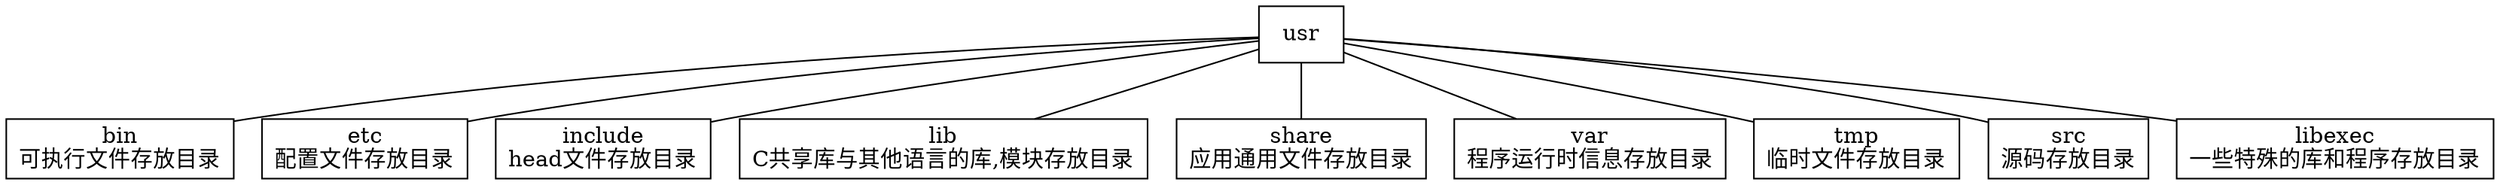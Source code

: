 graph prefix {
node [shape=box]
usr -- bin
usr -- etc
usr -- include
usr -- lib
usr -- share
usr -- var
usr -- tmp
usr -- src
usr -- libexec

bin [label="bin\n可执行文件存放目录"]
src [label="src\n源码存放目录"]
tmp [label="tmp\n临时文件存放目录"]
lib [label="lib\nC共享库与其他语言的库,模块存放目录"]
share [label="share\n应用通用文件存放目录"]
etc [label="etc\n配置文件存放目录"]
include [label="include\nhead文件存放目录"]
var [label="var\n程序运行时信息存放目录"]
libexec [label="libexec\n一些特殊的库和程序存放目录"]

}


